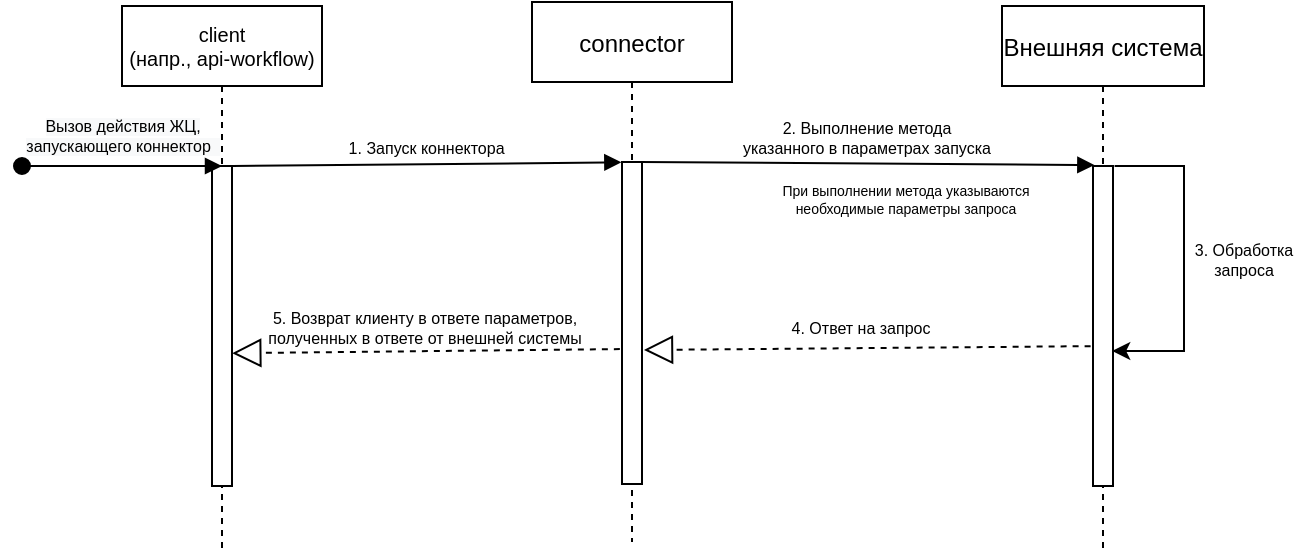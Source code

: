 <mxfile version="21.6.6" type="github">
  <diagram name="Страница 1" id="PYmNW6Q1ohFPDwjfIy3i">
    <mxGraphModel dx="114" dy="492" grid="1" gridSize="10" guides="1" tooltips="1" connect="1" arrows="1" fold="1" page="1" pageScale="1" pageWidth="827" pageHeight="1169" math="0" shadow="0">
      <root>
        <mxCell id="0" />
        <mxCell id="1" parent="0" />
        <mxCell id="uNZkJAKRfunS0YY1ZFy3-1" value="client &#xa;(напр., api-workflow)" style="shape=umlLifeline;perimeter=lifelinePerimeter;container=1;collapsible=0;recursiveResize=0;rounded=0;shadow=0;strokeWidth=1;fontSize=10;" vertex="1" parent="1">
          <mxGeometry x="890" y="32" width="100" height="272" as="geometry" />
        </mxCell>
        <mxCell id="uNZkJAKRfunS0YY1ZFy3-2" value="" style="points=[];perimeter=orthogonalPerimeter;rounded=0;shadow=0;strokeWidth=1;" vertex="1" parent="uNZkJAKRfunS0YY1ZFy3-1">
          <mxGeometry x="45" y="80" width="10" height="160" as="geometry" />
        </mxCell>
        <mxCell id="uNZkJAKRfunS0YY1ZFy3-3" value="" style="verticalAlign=bottom;startArrow=oval;endArrow=block;startSize=8;shadow=0;strokeWidth=1;fontSize=7;" edge="1" parent="1">
          <mxGeometry x="-0.048" relative="1" as="geometry">
            <mxPoint x="840" y="112" as="sourcePoint" />
            <mxPoint as="offset" />
            <mxPoint x="940" y="112" as="targetPoint" />
          </mxGeometry>
        </mxCell>
        <mxCell id="uNZkJAKRfunS0YY1ZFy3-4" value="&lt;span style=&quot;background-color: rgb(248, 249, 250); font-size: 8px;&quot;&gt;Вызов действия ЖЦ,&lt;/span&gt;&lt;br style=&quot;background-color: rgb(248, 249, 250); font-size: 8px;&quot;&gt;&lt;span style=&quot;background-color: rgb(248, 249, 250); font-size: 8px;&quot;&gt;запускающего коннектор&amp;nbsp;&amp;nbsp;&lt;/span&gt;" style="edgeLabel;html=1;align=center;verticalAlign=middle;resizable=0;points=[];fontSize=8;" vertex="1" connectable="0" parent="uNZkJAKRfunS0YY1ZFy3-3">
          <mxGeometry x="-0.15" y="-1" relative="1" as="geometry">
            <mxPoint x="7" y="-16" as="offset" />
          </mxGeometry>
        </mxCell>
        <mxCell id="uNZkJAKRfunS0YY1ZFy3-5" value="connector" style="shape=umlLifeline;perimeter=lifelinePerimeter;container=1;collapsible=0;recursiveResize=0;rounded=0;shadow=0;strokeWidth=1;" vertex="1" parent="1">
          <mxGeometry x="1095" y="30" width="100" height="270" as="geometry" />
        </mxCell>
        <mxCell id="uNZkJAKRfunS0YY1ZFy3-6" value="" style="points=[];perimeter=orthogonalPerimeter;rounded=0;shadow=0;strokeWidth=1;" vertex="1" parent="uNZkJAKRfunS0YY1ZFy3-5">
          <mxGeometry x="45" y="80" width="10" height="161" as="geometry" />
        </mxCell>
        <mxCell id="uNZkJAKRfunS0YY1ZFy3-7" value="2. Выполнение метода&#xa;указанного в параметрах запуска" style="verticalAlign=bottom;endArrow=block;shadow=0;strokeWidth=1;fontSize=8;entryX=0.067;entryY=-0.003;entryDx=0;entryDy=0;entryPerimeter=0;" edge="1" parent="uNZkJAKRfunS0YY1ZFy3-5" target="uNZkJAKRfunS0YY1ZFy3-9">
          <mxGeometry relative="1" as="geometry">
            <mxPoint x="54" y="80.0" as="sourcePoint" />
            <mxPoint x="194" y="80.0" as="targetPoint" />
          </mxGeometry>
        </mxCell>
        <mxCell id="uNZkJAKRfunS0YY1ZFy3-8" value="Внешняя система" style="shape=umlLifeline;perimeter=lifelinePerimeter;container=1;collapsible=0;recursiveResize=0;rounded=0;shadow=0;strokeWidth=1;" vertex="1" parent="1">
          <mxGeometry x="1330" y="32" width="101" height="272" as="geometry" />
        </mxCell>
        <mxCell id="uNZkJAKRfunS0YY1ZFy3-9" value="" style="points=[];perimeter=orthogonalPerimeter;rounded=0;shadow=0;strokeWidth=1;" vertex="1" parent="uNZkJAKRfunS0YY1ZFy3-8">
          <mxGeometry x="45.5" y="80" width="10" height="160" as="geometry" />
        </mxCell>
        <mxCell id="uNZkJAKRfunS0YY1ZFy3-10" value="" style="edgeStyle=elbowEdgeStyle;elbow=vertical;endArrow=classic;html=1;rounded=0;fontSize=7;exitX=1.08;exitY=0;exitDx=0;exitDy=0;exitPerimeter=0;entryX=0.96;entryY=0.578;entryDx=0;entryDy=0;entryPerimeter=0;" edge="1" parent="uNZkJAKRfunS0YY1ZFy3-8" source="uNZkJAKRfunS0YY1ZFy3-9" target="uNZkJAKRfunS0YY1ZFy3-9">
          <mxGeometry width="50" height="50" relative="1" as="geometry">
            <mxPoint x="131" y="162" as="sourcePoint" />
            <mxPoint x="181" y="112" as="targetPoint" />
            <Array as="points">
              <mxPoint x="91" y="82" />
              <mxPoint x="141" y="122" />
            </Array>
          </mxGeometry>
        </mxCell>
        <mxCell id="uNZkJAKRfunS0YY1ZFy3-11" value="3. Обработка запроса" style="text;html=1;strokeColor=none;fillColor=none;align=center;verticalAlign=middle;whiteSpace=wrap;rounded=0;fontSize=8;" vertex="1" parent="uNZkJAKRfunS0YY1ZFy3-8">
          <mxGeometry x="91" y="112" width="60" height="30" as="geometry" />
        </mxCell>
        <mxCell id="uNZkJAKRfunS0YY1ZFy3-12" value="1. Запуск коннектора" style="verticalAlign=bottom;endArrow=block;shadow=0;strokeWidth=1;fontSize=8;exitX=1.03;exitY=0;exitDx=0;exitDy=0;exitPerimeter=0;entryX=-0.033;entryY=0.001;entryDx=0;entryDy=0;entryPerimeter=0;" edge="1" parent="1" source="uNZkJAKRfunS0YY1ZFy3-2" target="uNZkJAKRfunS0YY1ZFy3-6">
          <mxGeometry relative="1" as="geometry">
            <mxPoint x="950" y="112" as="sourcePoint" />
            <mxPoint x="1150" y="112" as="targetPoint" />
          </mxGeometry>
        </mxCell>
        <mxCell id="uNZkJAKRfunS0YY1ZFy3-13" value="5. Возврат клиенту в ответе параметров, &lt;br&gt;полученных в ответе от внешней системы" style="endArrow=block;dashed=1;endFill=0;endSize=12;html=1;rounded=0;fontSize=8;exitX=-0.107;exitY=0.581;exitDx=0;exitDy=0;exitPerimeter=0;entryX=1.014;entryY=0.585;entryDx=0;entryDy=0;entryPerimeter=0;" edge="1" parent="1" source="uNZkJAKRfunS0YY1ZFy3-6" target="uNZkJAKRfunS0YY1ZFy3-2">
          <mxGeometry x="0.005" y="-12" width="160" relative="1" as="geometry">
            <mxPoint x="1180" y="312" as="sourcePoint" />
            <mxPoint x="950" y="312" as="targetPoint" />
            <Array as="points" />
            <mxPoint as="offset" />
          </mxGeometry>
        </mxCell>
        <mxCell id="uNZkJAKRfunS0YY1ZFy3-14" value="&lt;span style=&quot;color: rgb(0, 0, 0); font-family: Helvetica; font-size: 8px; font-style: normal; font-variant-ligatures: normal; font-variant-caps: normal; font-weight: 400; letter-spacing: normal; orphans: 2; text-align: center; text-indent: 0px; text-transform: none; widows: 2; word-spacing: 0px; -webkit-text-stroke-width: 0px; background-color: rgb(255, 255, 255); text-decoration-thickness: initial; text-decoration-style: initial; text-decoration-color: initial; float: none; display: inline !important;&quot;&gt;4. Ответ на запрос&lt;/span&gt;" style="endArrow=block;dashed=1;endFill=0;endSize=12;html=1;rounded=0;fontSize=8;exitX=-0.12;exitY=0.563;exitDx=0;exitDy=0;exitPerimeter=0;" edge="1" parent="1" source="uNZkJAKRfunS0YY1ZFy3-9">
          <mxGeometry x="0.036" y="-10" width="160" relative="1" as="geometry">
            <mxPoint x="1380" y="222" as="sourcePoint" />
            <mxPoint x="1151" y="204" as="targetPoint" />
            <Array as="points" />
            <mxPoint as="offset" />
          </mxGeometry>
        </mxCell>
        <mxCell id="uNZkJAKRfunS0YY1ZFy3-15" value="При выполнении метода указываются необходимые параметры запроса" style="text;html=1;strokeColor=none;fillColor=none;align=center;verticalAlign=middle;whiteSpace=wrap;rounded=0;fontSize=7;" vertex="1" parent="1">
          <mxGeometry x="1215" y="114" width="134" height="30" as="geometry" />
        </mxCell>
      </root>
    </mxGraphModel>
  </diagram>
</mxfile>
